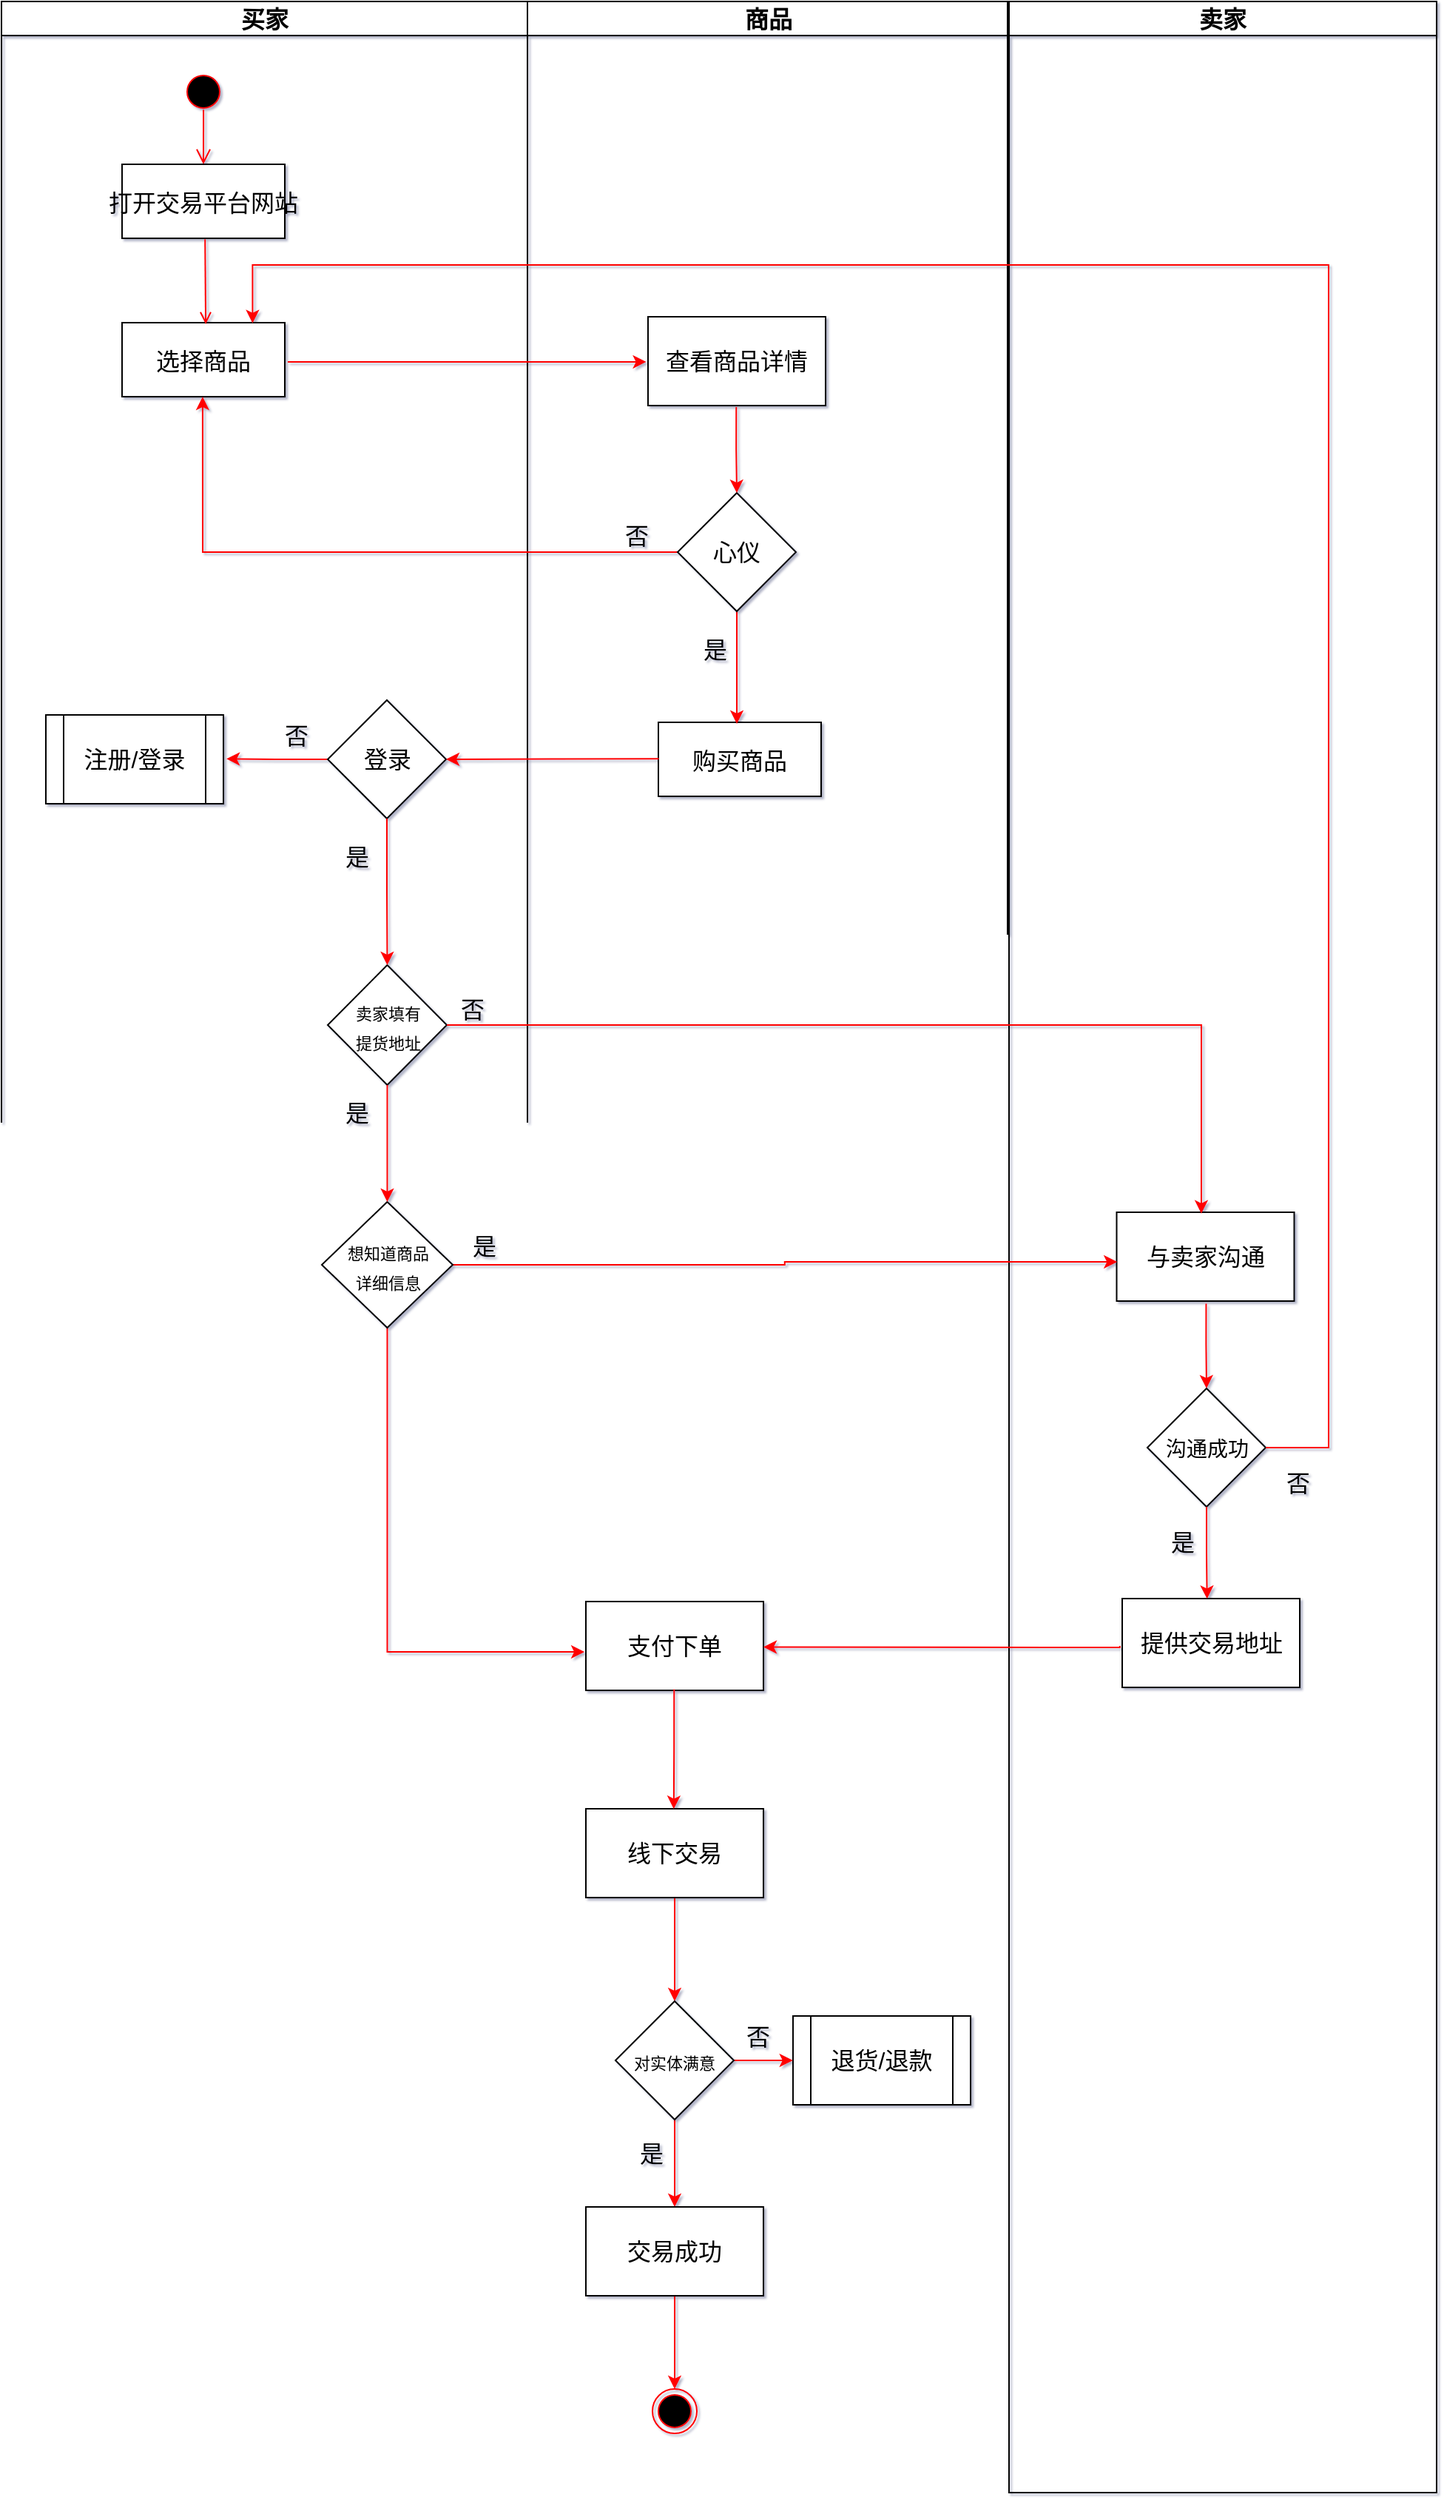 <mxfile version="17.2.6" type="github">
  <diagram name="Page-1" id="e7e014a7-5840-1c2e-5031-d8a46d1fe8dd">
    <mxGraphModel dx="1420" dy="740" grid="0" gridSize="10" guides="1" tooltips="1" connect="1" arrows="1" fold="1" page="1" pageScale="1" pageWidth="1169" pageHeight="826" background="none" math="0" shadow="1">
      <root>
        <mxCell id="0" />
        <mxCell id="1" parent="0" />
        <mxCell id="2" value="买家" style="swimlane;whiteSpace=wrap;startSize=23;fontSize=16;" parent="1" vertex="1">
          <mxGeometry x="89" y="128" width="355.5" height="1683" as="geometry" />
        </mxCell>
        <mxCell id="5" value="" style="ellipse;shape=startState;fillColor=#000000;strokeColor=#ff0000;fontSize=16;" parent="2" vertex="1">
          <mxGeometry x="121.5" y="46" width="30" height="30" as="geometry" />
        </mxCell>
        <mxCell id="6" value="" style="edgeStyle=elbowEdgeStyle;elbow=horizontal;verticalAlign=bottom;endArrow=open;endSize=8;strokeColor=#FF0000;endFill=1;rounded=0;exitX=0.501;exitY=0.903;exitDx=0;exitDy=0;exitPerimeter=0;fontSize=16;" parent="2" source="5" target="7" edge="1">
          <mxGeometry x="121.5" y="40" as="geometry">
            <mxPoint x="136.5" y="110" as="targetPoint" />
          </mxGeometry>
        </mxCell>
        <mxCell id="7" value="打开交易平台网站" style="fontSize=16;" parent="2" vertex="1">
          <mxGeometry x="81.5" y="110" width="110" height="50" as="geometry" />
        </mxCell>
        <mxCell id="8" value="选择商品" style="fontSize=16;" parent="2" vertex="1">
          <mxGeometry x="81.5" y="217" width="110" height="50" as="geometry" />
        </mxCell>
        <mxCell id="9" value="" style="endArrow=open;strokeColor=#FF0000;endFill=1;rounded=0;entryX=0.514;entryY=0.02;entryDx=0;entryDy=0;entryPerimeter=0;exitX=0.51;exitY=1.013;exitDx=0;exitDy=0;exitPerimeter=0;fontSize=16;" parent="2" source="7" target="8" edge="1">
          <mxGeometry relative="1" as="geometry">
            <mxPoint x="137" y="168" as="sourcePoint" />
            <mxPoint x="137" y="220" as="targetPoint" />
          </mxGeometry>
        </mxCell>
        <mxCell id="66l9iURnwUuSYkUhyGDJ-48" style="edgeStyle=orthogonalEdgeStyle;rounded=0;orthogonalLoop=1;jettySize=auto;html=1;entryX=1.017;entryY=0.494;entryDx=0;entryDy=0;entryPerimeter=0;strokeColor=#FF0000;fontSize=16;" edge="1" parent="2" source="66l9iURnwUuSYkUhyGDJ-45" target="66l9iURnwUuSYkUhyGDJ-47">
          <mxGeometry relative="1" as="geometry" />
        </mxCell>
        <mxCell id="66l9iURnwUuSYkUhyGDJ-45" value="登录" style="rhombus;whiteSpace=wrap;html=1;fontSize=16;" vertex="1" parent="2">
          <mxGeometry x="220.5" y="472" width="80" height="80" as="geometry" />
        </mxCell>
        <mxCell id="66l9iURnwUuSYkUhyGDJ-47" value="注册/登录" style="shape=process;whiteSpace=wrap;html=1;backgroundOutline=1;gradientColor=none;fontSize=16;" vertex="1" parent="2">
          <mxGeometry x="30" y="482" width="120" height="60" as="geometry" />
        </mxCell>
        <mxCell id="66l9iURnwUuSYkUhyGDJ-64" value="否" style="text;html=1;align=center;verticalAlign=middle;resizable=0;points=[];autosize=1;strokeColor=none;fillColor=none;fontSize=16;" vertex="1" parent="2">
          <mxGeometry x="305" y="669" width="26" height="23" as="geometry" />
        </mxCell>
        <mxCell id="66l9iURnwUuSYkUhyGDJ-61" value="&lt;font style=&quot;font-size: 11px&quot;&gt;卖家填有&lt;br&gt;提货地址&lt;/font&gt;" style="rhombus;whiteSpace=wrap;html=1;fontSize=16;" vertex="1" parent="2">
          <mxGeometry x="220.5" y="651" width="80.5" height="81" as="geometry" />
        </mxCell>
        <mxCell id="66l9iURnwUuSYkUhyGDJ-62" value="" style="edgeStyle=orthogonalEdgeStyle;rounded=0;orthogonalLoop=1;jettySize=auto;html=1;strokeColor=#FF0000;fontSize=16;" edge="1" parent="2" source="66l9iURnwUuSYkUhyGDJ-45" target="66l9iURnwUuSYkUhyGDJ-61">
          <mxGeometry relative="1" as="geometry" />
        </mxCell>
        <mxCell id="66l9iURnwUuSYkUhyGDJ-52" value="是" style="text;html=1;align=center;verticalAlign=middle;resizable=0;points=[];autosize=1;strokeColor=none;fillColor=none;fontSize=16;" vertex="1" parent="2">
          <mxGeometry x="227" y="566" width="26" height="23" as="geometry" />
        </mxCell>
        <mxCell id="66l9iURnwUuSYkUhyGDJ-80" value="是" style="text;html=1;align=center;verticalAlign=middle;resizable=0;points=[];autosize=1;strokeColor=none;fillColor=none;fontSize=16;" vertex="1" parent="2">
          <mxGeometry x="227" y="739" width="26" height="23" as="geometry" />
        </mxCell>
        <mxCell id="3" value="商品" style="swimlane;whiteSpace=wrap;gradientColor=none;swimlaneFillColor=none;fontSize=16;labelBorderColor=none;" parent="1" vertex="1">
          <mxGeometry x="444.5" y="128" width="324.5" height="1683" as="geometry" />
        </mxCell>
        <mxCell id="66l9iURnwUuSYkUhyGDJ-41" value="查看商品详情" style="whiteSpace=wrap;html=1;fontSize=16;" vertex="1" parent="3">
          <mxGeometry x="81.5" y="213" width="120" height="60" as="geometry" />
        </mxCell>
        <mxCell id="10" value="购买商品" style="fontSize=16;" parent="3" vertex="1">
          <mxGeometry x="88.5" y="487" width="110" height="50" as="geometry" />
        </mxCell>
        <mxCell id="66l9iURnwUuSYkUhyGDJ-65" value="支付下单" style="whiteSpace=wrap;html=1;fontSize=16;" vertex="1" parent="3">
          <mxGeometry x="39.5" y="1081" width="120" height="60" as="geometry" />
        </mxCell>
        <mxCell id="66l9iURnwUuSYkUhyGDJ-56" value="否" style="text;html=1;align=center;verticalAlign=middle;resizable=0;points=[];autosize=1;strokeColor=none;fillColor=none;fontSize=16;" vertex="1" parent="3">
          <mxGeometry x="60.5" y="349" width="26" height="23" as="geometry" />
        </mxCell>
        <mxCell id="66l9iURnwUuSYkUhyGDJ-58" value="是" style="text;html=1;align=center;verticalAlign=middle;resizable=0;points=[];autosize=1;strokeColor=none;fillColor=none;fontSize=16;" vertex="1" parent="3">
          <mxGeometry x="113.5" y="426" width="26" height="23" as="geometry" />
        </mxCell>
        <mxCell id="66l9iURnwUuSYkUhyGDJ-97" value="退货/退款" style="shape=process;whiteSpace=wrap;html=1;backgroundOutline=1;gradientColor=none;fontSize=16;" vertex="1" parent="3">
          <mxGeometry x="179.5" y="1361" width="120" height="60" as="geometry" />
        </mxCell>
        <mxCell id="66l9iURnwUuSYkUhyGDJ-101" value="是" style="text;html=1;align=center;verticalAlign=middle;resizable=0;points=[];autosize=1;strokeColor=none;fillColor=none;fontSize=16;" vertex="1" parent="3">
          <mxGeometry x="70.5" y="1442" width="26" height="23" as="geometry" />
        </mxCell>
        <mxCell id="66l9iURnwUuSYkUhyGDJ-102" value="" style="ellipse;html=1;shape=endState;fillColor=#000000;strokeColor=#ff0000;fontSize=16;" vertex="1" parent="3">
          <mxGeometry x="84.5" y="1613" width="30" height="30" as="geometry" />
        </mxCell>
        <mxCell id="4" value="卖家" style="swimlane;whiteSpace=wrap;fontSize=16;" parent="1" vertex="1">
          <mxGeometry x="770" y="128" width="289" height="1683" as="geometry" />
        </mxCell>
        <mxCell id="66l9iURnwUuSYkUhyGDJ-59" value="&lt;font style=&quot;font-size: 14px&quot;&gt;沟通成功&lt;/font&gt;" style="rhombus;whiteSpace=wrap;html=1;fontSize=16;" vertex="1" parent="4">
          <mxGeometry x="93.5" y="937" width="80" height="80" as="geometry" />
        </mxCell>
        <mxCell id="66l9iURnwUuSYkUhyGDJ-49" value="与卖家沟通" style="whiteSpace=wrap;html=1;fontSize=16;" vertex="1" parent="4">
          <mxGeometry x="72.75" y="818" width="120" height="60" as="geometry" />
        </mxCell>
        <mxCell id="66l9iURnwUuSYkUhyGDJ-60" value="" style="edgeStyle=orthogonalEdgeStyle;rounded=0;orthogonalLoop=1;jettySize=auto;html=1;strokeColor=#FF0000;exitX=0.504;exitY=1.03;exitDx=0;exitDy=0;exitPerimeter=0;fontSize=16;" edge="1" parent="4" source="66l9iURnwUuSYkUhyGDJ-49" target="66l9iURnwUuSYkUhyGDJ-59">
          <mxGeometry relative="1" as="geometry" />
        </mxCell>
        <mxCell id="66l9iURnwUuSYkUhyGDJ-67" value="提供交易地址" style="whiteSpace=wrap;html=1;fontSize=16;" vertex="1" parent="4">
          <mxGeometry x="76.5" y="1079" width="120" height="60" as="geometry" />
        </mxCell>
        <mxCell id="66l9iURnwUuSYkUhyGDJ-68" value="" style="edgeStyle=orthogonalEdgeStyle;rounded=0;orthogonalLoop=1;jettySize=auto;html=1;strokeColor=#FF0000;entryX=0.478;entryY=0.003;entryDx=0;entryDy=0;entryPerimeter=0;fontSize=16;" edge="1" parent="4" source="66l9iURnwUuSYkUhyGDJ-59" target="66l9iURnwUuSYkUhyGDJ-67">
          <mxGeometry relative="1" as="geometry">
            <mxPoint x="135.5" y="1076" as="targetPoint" />
          </mxGeometry>
        </mxCell>
        <mxCell id="66l9iURnwUuSYkUhyGDJ-84" value="是" style="text;html=1;align=center;verticalAlign=middle;resizable=0;points=[];autosize=1;strokeColor=none;fillColor=none;fontSize=16;" vertex="1" parent="4">
          <mxGeometry x="103.5" y="1029" width="26" height="23" as="geometry" />
        </mxCell>
        <mxCell id="66l9iURnwUuSYkUhyGDJ-83" value="否" style="text;html=1;align=center;verticalAlign=middle;resizable=0;points=[];autosize=1;strokeColor=none;fillColor=none;fontSize=16;" vertex="1" parent="4">
          <mxGeometry x="182" y="989" width="26" height="23" as="geometry" />
        </mxCell>
        <mxCell id="66l9iURnwUuSYkUhyGDJ-43" style="edgeStyle=orthogonalEdgeStyle;rounded=0;orthogonalLoop=1;jettySize=auto;html=1;exitX=1.018;exitY=0.529;exitDx=0;exitDy=0;exitPerimeter=0;strokeColor=#FF0000;entryX=-0.01;entryY=0.508;entryDx=0;entryDy=0;entryPerimeter=0;fontSize=16;" edge="1" parent="1" source="8" target="66l9iURnwUuSYkUhyGDJ-41">
          <mxGeometry relative="1" as="geometry">
            <mxPoint x="524" y="371" as="targetPoint" />
          </mxGeometry>
        </mxCell>
        <mxCell id="66l9iURnwUuSYkUhyGDJ-46" value="" style="edgeStyle=orthogonalEdgeStyle;rounded=0;orthogonalLoop=1;jettySize=auto;html=1;strokeColor=#FF0000;exitX=0.003;exitY=0.493;exitDx=0;exitDy=0;exitPerimeter=0;fontSize=16;" edge="1" parent="1" source="10" target="66l9iURnwUuSYkUhyGDJ-45">
          <mxGeometry relative="1" as="geometry" />
        </mxCell>
        <mxCell id="66l9iURnwUuSYkUhyGDJ-51" value="否" style="text;html=1;align=center;verticalAlign=middle;resizable=0;points=[];autosize=1;strokeColor=none;fillColor=none;fontSize=16;" vertex="1" parent="1">
          <mxGeometry x="274.5" y="612" width="26" height="23" as="geometry" />
        </mxCell>
        <mxCell id="66l9iURnwUuSYkUhyGDJ-55" style="edgeStyle=orthogonalEdgeStyle;rounded=0;orthogonalLoop=1;jettySize=auto;html=1;entryX=0.495;entryY=1;entryDx=0;entryDy=0;entryPerimeter=0;strokeColor=#FF0000;fontSize=16;" edge="1" parent="1" source="66l9iURnwUuSYkUhyGDJ-53" target="8">
          <mxGeometry relative="1" as="geometry" />
        </mxCell>
        <mxCell id="66l9iURnwUuSYkUhyGDJ-57" style="edgeStyle=orthogonalEdgeStyle;rounded=0;orthogonalLoop=1;jettySize=auto;html=1;entryX=0.482;entryY=0.02;entryDx=0;entryDy=0;entryPerimeter=0;strokeColor=#FF0000;fontSize=16;" edge="1" parent="1" source="66l9iURnwUuSYkUhyGDJ-53" target="10">
          <mxGeometry relative="1" as="geometry" />
        </mxCell>
        <mxCell id="66l9iURnwUuSYkUhyGDJ-53" value="心仪" style="rhombus;whiteSpace=wrap;html=1;fontSize=16;" vertex="1" parent="1">
          <mxGeometry x="546" y="460" width="80" height="80" as="geometry" />
        </mxCell>
        <mxCell id="66l9iURnwUuSYkUhyGDJ-54" value="" style="edgeStyle=orthogonalEdgeStyle;rounded=0;orthogonalLoop=1;jettySize=auto;html=1;strokeColor=#FF0000;exitX=0.497;exitY=1.016;exitDx=0;exitDy=0;exitPerimeter=0;fontSize=16;" edge="1" parent="1" source="66l9iURnwUuSYkUhyGDJ-41" target="66l9iURnwUuSYkUhyGDJ-53">
          <mxGeometry relative="1" as="geometry">
            <mxPoint x="586" y="407" as="sourcePoint" />
          </mxGeometry>
        </mxCell>
        <mxCell id="66l9iURnwUuSYkUhyGDJ-63" style="edgeStyle=orthogonalEdgeStyle;rounded=0;orthogonalLoop=1;jettySize=auto;html=1;entryX=0.477;entryY=0.015;entryDx=0;entryDy=0;entryPerimeter=0;strokeColor=#FF0000;fontSize=16;" edge="1" parent="1" source="66l9iURnwUuSYkUhyGDJ-61" target="66l9iURnwUuSYkUhyGDJ-49">
          <mxGeometry relative="1" as="geometry" />
        </mxCell>
        <mxCell id="66l9iURnwUuSYkUhyGDJ-76" style="edgeStyle=orthogonalEdgeStyle;rounded=0;orthogonalLoop=1;jettySize=auto;html=1;entryX=0.003;entryY=0.559;entryDx=0;entryDy=0;entryPerimeter=0;strokeColor=#FF0000;fontSize=16;" edge="1" parent="1" source="66l9iURnwUuSYkUhyGDJ-74" target="66l9iURnwUuSYkUhyGDJ-49">
          <mxGeometry relative="1" as="geometry" />
        </mxCell>
        <mxCell id="66l9iURnwUuSYkUhyGDJ-99" style="edgeStyle=orthogonalEdgeStyle;rounded=0;orthogonalLoop=1;jettySize=auto;html=1;entryX=-0.008;entryY=0.567;entryDx=0;entryDy=0;entryPerimeter=0;strokeColor=#FF0000;fontSize=16;" edge="1" parent="1" source="66l9iURnwUuSYkUhyGDJ-74" target="66l9iURnwUuSYkUhyGDJ-65">
          <mxGeometry relative="1" as="geometry">
            <Array as="points">
              <mxPoint x="350" y="1243" />
            </Array>
          </mxGeometry>
        </mxCell>
        <mxCell id="66l9iURnwUuSYkUhyGDJ-74" value="&lt;font style=&quot;font-size: 11px&quot;&gt;想知道商品&lt;br&gt;详细信息&lt;/font&gt;" style="rhombus;whiteSpace=wrap;html=1;fontSize=16;" vertex="1" parent="1">
          <mxGeometry x="305.5" y="939" width="88.5" height="85" as="geometry" />
        </mxCell>
        <mxCell id="66l9iURnwUuSYkUhyGDJ-75" value="" style="edgeStyle=orthogonalEdgeStyle;rounded=0;orthogonalLoop=1;jettySize=auto;html=1;strokeColor=#FF0000;fontSize=16;" edge="1" parent="1" source="66l9iURnwUuSYkUhyGDJ-61" target="66l9iURnwUuSYkUhyGDJ-74">
          <mxGeometry relative="1" as="geometry" />
        </mxCell>
        <mxCell id="66l9iURnwUuSYkUhyGDJ-77" value="是" style="text;html=1;align=center;verticalAlign=middle;resizable=0;points=[];autosize=1;strokeColor=none;fillColor=none;fontSize=16;" vertex="1" parent="1">
          <mxGeometry x="402" y="957" width="26" height="23" as="geometry" />
        </mxCell>
        <mxCell id="66l9iURnwUuSYkUhyGDJ-79" style="edgeStyle=orthogonalEdgeStyle;rounded=0;orthogonalLoop=1;jettySize=auto;html=1;entryX=1;entryY=0.512;entryDx=0;entryDy=0;entryPerimeter=0;strokeColor=#FF0000;exitX=-0.013;exitY=0.533;exitDx=0;exitDy=0;exitPerimeter=0;fontSize=16;" edge="1" parent="1" source="66l9iURnwUuSYkUhyGDJ-67" target="66l9iURnwUuSYkUhyGDJ-65">
          <mxGeometry relative="1" as="geometry">
            <mxPoint x="860" y="1112" as="sourcePoint" />
            <Array as="points">
              <mxPoint x="798" y="1240" />
              <mxPoint x="776" y="1240" />
            </Array>
          </mxGeometry>
        </mxCell>
        <mxCell id="66l9iURnwUuSYkUhyGDJ-82" style="edgeStyle=orthogonalEdgeStyle;rounded=0;orthogonalLoop=1;jettySize=auto;html=1;entryX=0.802;entryY=0.007;entryDx=0;entryDy=0;entryPerimeter=0;strokeColor=#FF0000;exitX=1;exitY=0.5;exitDx=0;exitDy=0;fontSize=16;" edge="1" parent="1" source="66l9iURnwUuSYkUhyGDJ-59" target="8">
          <mxGeometry relative="1" as="geometry">
            <Array as="points">
              <mxPoint x="986" y="1105" />
              <mxPoint x="986" y="306" />
              <mxPoint x="259" y="306" />
            </Array>
          </mxGeometry>
        </mxCell>
        <mxCell id="66l9iURnwUuSYkUhyGDJ-94" value="" style="edgeStyle=orthogonalEdgeStyle;rounded=0;orthogonalLoop=1;jettySize=auto;html=1;strokeColor=#FF0000;fontSize=16;" edge="1" parent="1" source="66l9iURnwUuSYkUhyGDJ-88" target="66l9iURnwUuSYkUhyGDJ-93">
          <mxGeometry relative="1" as="geometry" />
        </mxCell>
        <mxCell id="66l9iURnwUuSYkUhyGDJ-88" value="线下交易" style="whiteSpace=wrap;html=1;fontSize=16;" vertex="1" parent="1">
          <mxGeometry x="484" y="1349" width="120" height="60" as="geometry" />
        </mxCell>
        <mxCell id="66l9iURnwUuSYkUhyGDJ-89" value="" style="edgeStyle=orthogonalEdgeStyle;rounded=0;orthogonalLoop=1;jettySize=auto;html=1;strokeColor=#FF0000;exitX=0.497;exitY=0.99;exitDx=0;exitDy=0;exitPerimeter=0;entryX=0.495;entryY=0.003;entryDx=0;entryDy=0;entryPerimeter=0;fontSize=16;" edge="1" parent="1" source="66l9iURnwUuSYkUhyGDJ-65" target="66l9iURnwUuSYkUhyGDJ-88">
          <mxGeometry relative="1" as="geometry" />
        </mxCell>
        <mxCell id="66l9iURnwUuSYkUhyGDJ-96" value="" style="edgeStyle=orthogonalEdgeStyle;rounded=0;orthogonalLoop=1;jettySize=auto;html=1;strokeColor=#FF0000;fontSize=16;" edge="1" parent="1" source="66l9iURnwUuSYkUhyGDJ-93" target="66l9iURnwUuSYkUhyGDJ-95">
          <mxGeometry relative="1" as="geometry" />
        </mxCell>
        <mxCell id="66l9iURnwUuSYkUhyGDJ-98" style="edgeStyle=orthogonalEdgeStyle;rounded=0;orthogonalLoop=1;jettySize=auto;html=1;entryX=-0.001;entryY=0.5;entryDx=0;entryDy=0;entryPerimeter=0;strokeColor=#FF0000;fontSize=16;" edge="1" parent="1" source="66l9iURnwUuSYkUhyGDJ-93" target="66l9iURnwUuSYkUhyGDJ-97">
          <mxGeometry relative="1" as="geometry" />
        </mxCell>
        <mxCell id="66l9iURnwUuSYkUhyGDJ-93" value="&lt;font style=&quot;font-size: 11px&quot;&gt;对实体满意&lt;/font&gt;" style="rhombus;whiteSpace=wrap;html=1;fontSize=16;" vertex="1" parent="1">
          <mxGeometry x="504" y="1479" width="80" height="80" as="geometry" />
        </mxCell>
        <mxCell id="66l9iURnwUuSYkUhyGDJ-103" style="edgeStyle=orthogonalEdgeStyle;rounded=0;orthogonalLoop=1;jettySize=auto;html=1;entryX=0.5;entryY=0;entryDx=0;entryDy=0;strokeColor=#FF0000;fontSize=16;" edge="1" parent="1" source="66l9iURnwUuSYkUhyGDJ-95" target="66l9iURnwUuSYkUhyGDJ-102">
          <mxGeometry relative="1" as="geometry" />
        </mxCell>
        <mxCell id="66l9iURnwUuSYkUhyGDJ-95" value="交易成功" style="whiteSpace=wrap;html=1;fontSize=16;" vertex="1" parent="1">
          <mxGeometry x="484" y="1618" width="120" height="60" as="geometry" />
        </mxCell>
        <mxCell id="66l9iURnwUuSYkUhyGDJ-100" value="否" style="text;html=1;align=center;verticalAlign=middle;resizable=0;points=[];autosize=1;strokeColor=none;fillColor=none;fontSize=16;" vertex="1" parent="1">
          <mxGeometry x="587" y="1491" width="26" height="23" as="geometry" />
        </mxCell>
      </root>
    </mxGraphModel>
  </diagram>
</mxfile>
